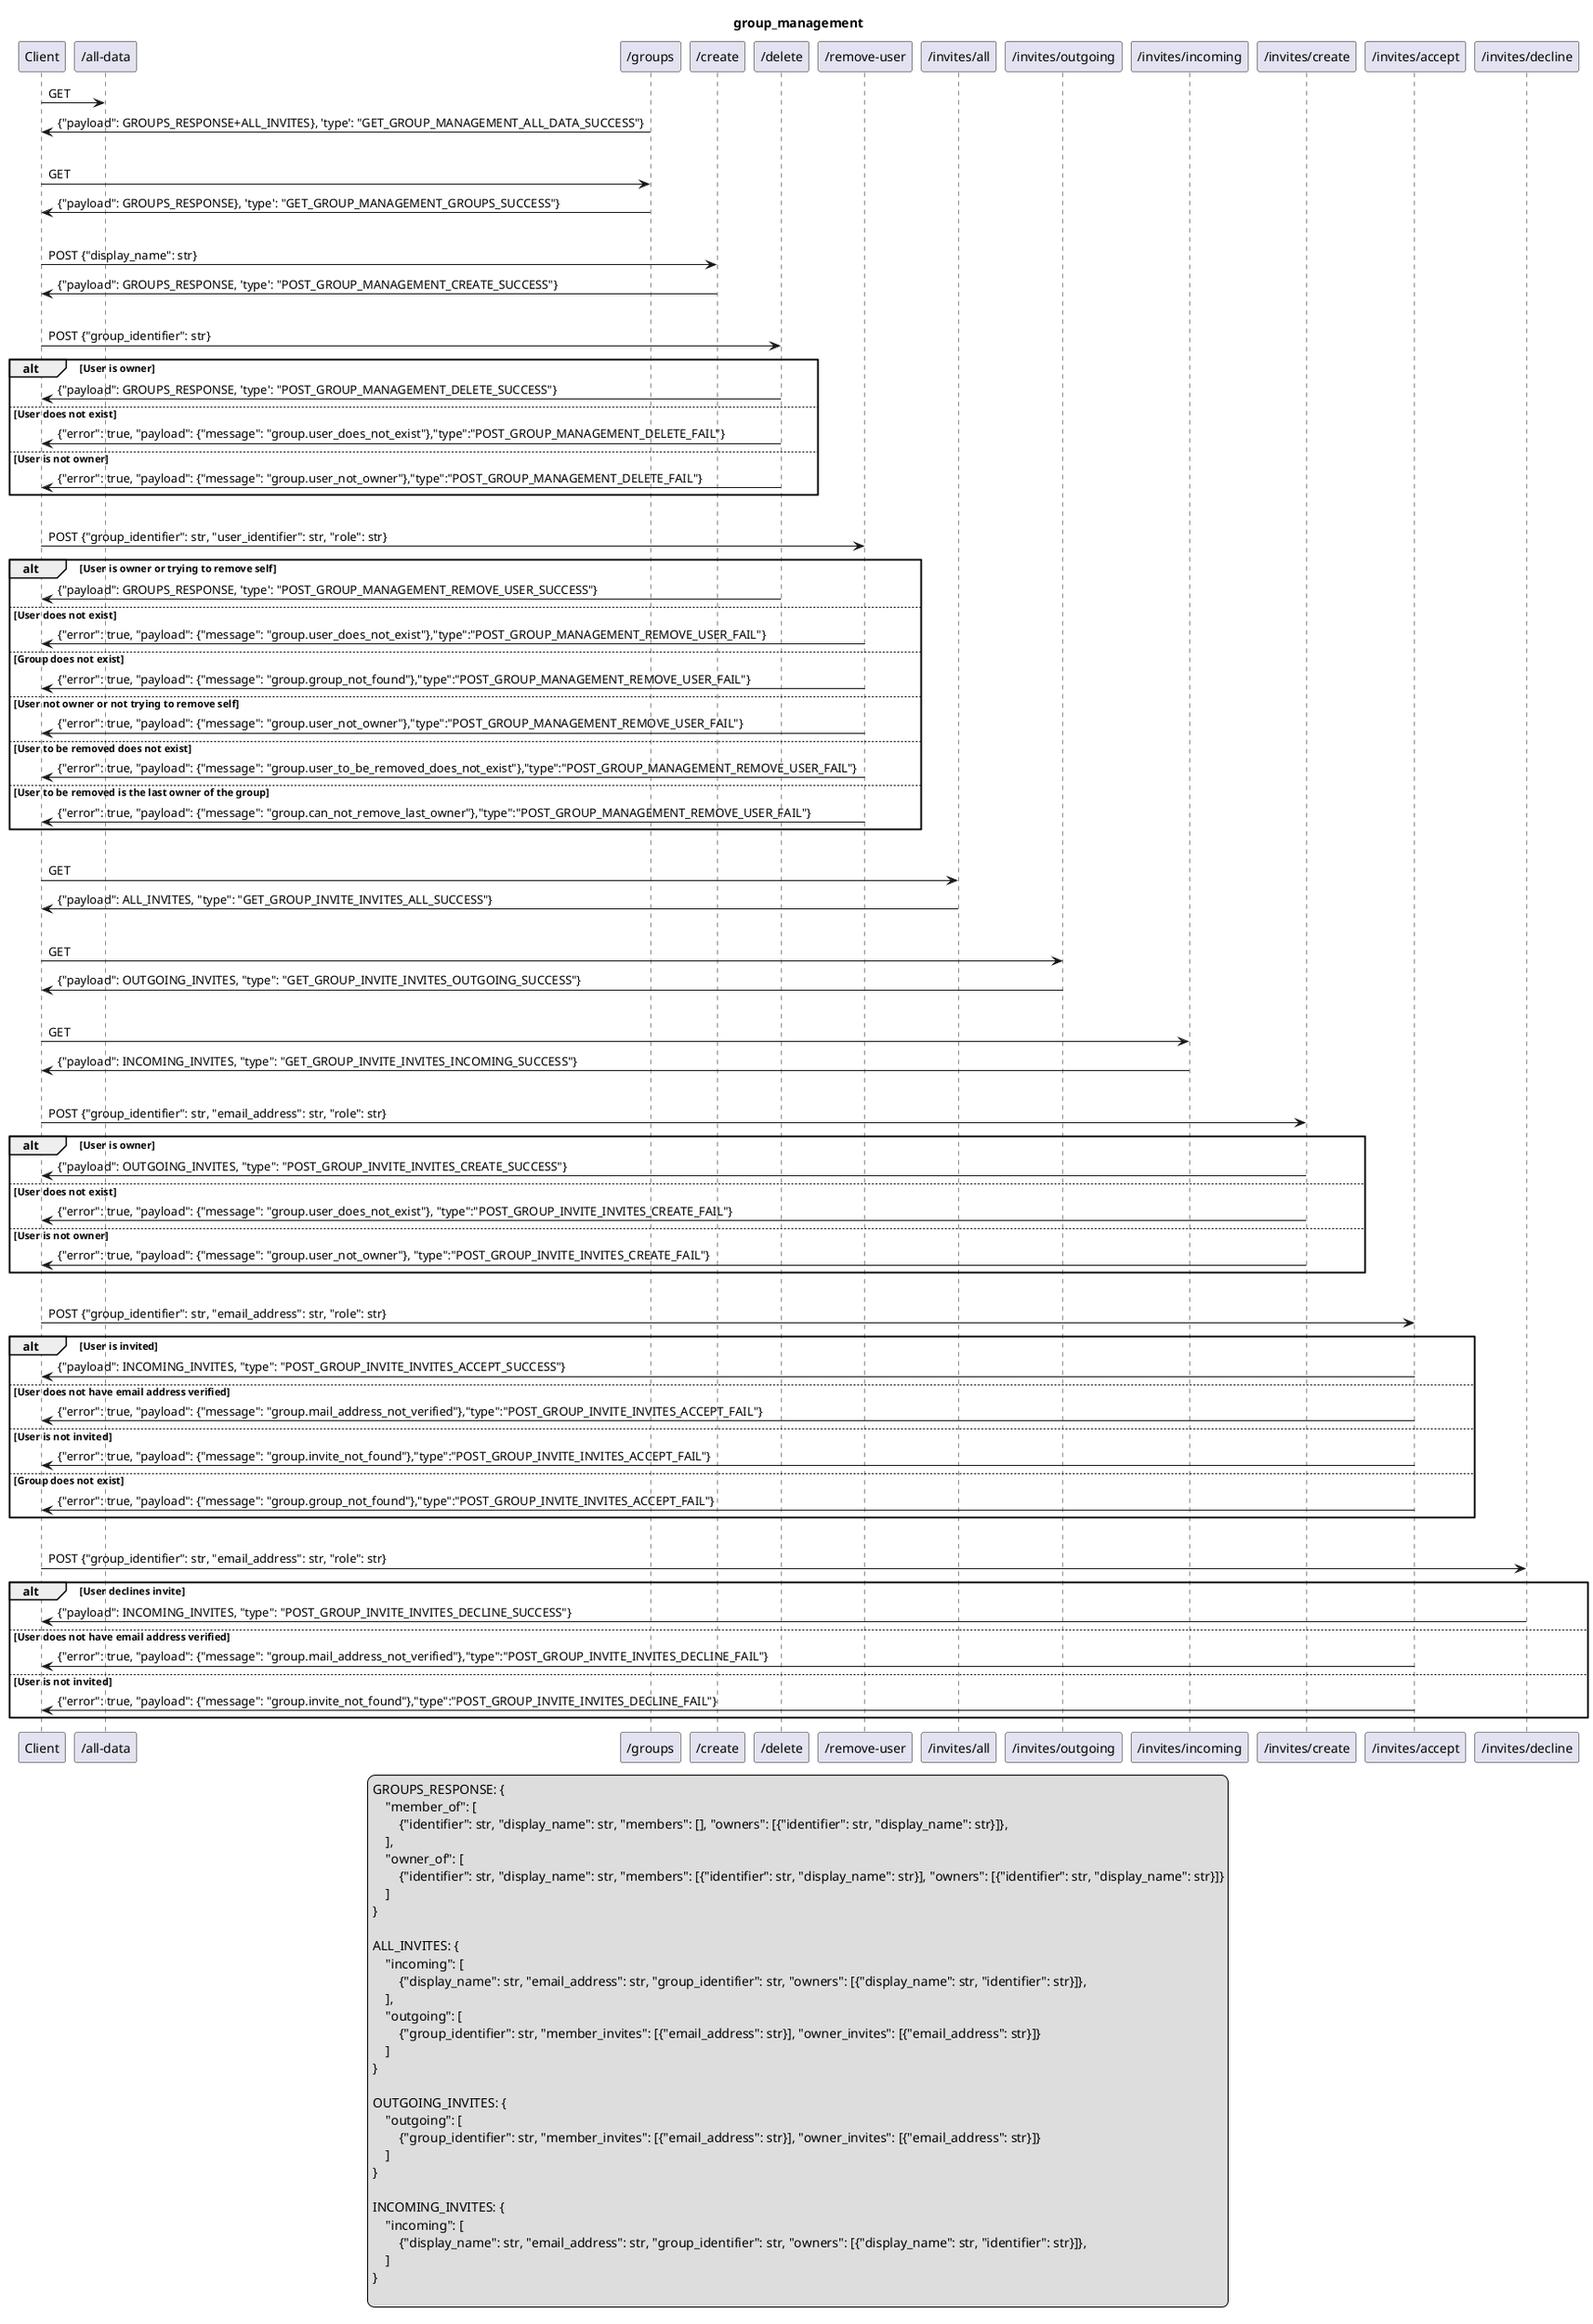 @startuml

title group_management

legend
    GROUPS_RESPONSE: {
        "member_of": [
            {"identifier": str, "display_name": str, "members": [], "owners": [{"identifier": str, "display_name": str}]},
        ],
        "owner_of": [
            {"identifier": str, "display_name": str, "members": [{"identifier": str, "display_name": str}], "owners": [{"identifier": str, "display_name": str}]}
        ]
    }

    ALL_INVITES: {
        "incoming": [
            {"display_name": str, "email_address": str, "group_identifier": str, "owners": [{"display_name": str, "identifier": str}]},
        ],
        "outgoing": [
            {"group_identifier": str, "member_invites": [{"email_address": str}], "owner_invites": [{"email_address": str}]}
        ]
    }

    OUTGOING_INVITES: {
        "outgoing": [
            {"group_identifier": str, "member_invites": [{"email_address": str}], "owner_invites": [{"email_address": str}]}
        ]
    }

    INCOMING_INVITES: {
        "incoming": [
            {"display_name": str, "email_address": str, "group_identifier": str, "owners": [{"display_name": str, "identifier": str}]},
        ]
    }

end legend
Client->"/all-data": GET
"/groups"->Client: {"payload": GROUPS_RESPONSE+ALL_INVITES}, 'type': "GET_GROUP_MANAGEMENT_ALL_DATA_SUCCESS"}
|||
Client->"/groups": GET
"/groups"->Client: {"payload": GROUPS_RESPONSE}, 'type': "GET_GROUP_MANAGEMENT_GROUPS_SUCCESS"}
|||
Client->"/create": POST {"display_name": str}
"/create"->Client: {"payload": GROUPS_RESPONSE, 'type': "POST_GROUP_MANAGEMENT_CREATE_SUCCESS"}
|||
Client->"/delete": POST {"group_identifier": str}
alt User is owner
    "/delete"->Client: {"payload": GROUPS_RESPONSE, 'type': "POST_GROUP_MANAGEMENT_DELETE_SUCCESS"}
else User does not exist
    "/delete"->Client: {"error": true, "payload": {"message": "group.user_does_not_exist"},"type":"POST_GROUP_MANAGEMENT_DELETE_FAIL"}
else User is not owner
    "/delete"->Client: {"error": true, "payload": {"message": "group.user_not_owner"},"type":"POST_GROUP_MANAGEMENT_DELETE_FAIL"}
end
|||
Client->"/remove-user": POST {"group_identifier": str, "user_identifier": str, "role": str}
alt User is owner or trying to remove self
    "/delete"->Client: {"payload": GROUPS_RESPONSE, 'type': "POST_GROUP_MANAGEMENT_REMOVE_USER_SUCCESS"}
else User does not exist
    "/remove-user"->Client: {"error": true, "payload": {"message": "group.user_does_not_exist"},"type":"POST_GROUP_MANAGEMENT_REMOVE_USER_FAIL"}
else Group does not exist
    "/remove-user"->Client: {"error": true, "payload": {"message": "group.group_not_found"},"type":"POST_GROUP_MANAGEMENT_REMOVE_USER_FAIL"}
else User not owner or not trying to remove self
    "/remove-user"->Client: {"error": true, "payload": {"message": "group.user_not_owner"},"type":"POST_GROUP_MANAGEMENT_REMOVE_USER_FAIL"}
else User to be removed does not exist
    "/remove-user"->Client: {"error": true, "payload": {"message": "group.user_to_be_removed_does_not_exist"},"type":"POST_GROUP_MANAGEMENT_REMOVE_USER_FAIL"}
else User to be removed is the last owner of the group
    "/remove-user"->Client: {"error": true, "payload": {"message": "group.can_not_remove_last_owner"},"type":"POST_GROUP_MANAGEMENT_REMOVE_USER_FAIL"}
end
|||
Client->"/invites/all": GET
"/invites/all"->Client: {"payload": ALL_INVITES, "type": "GET_GROUP_INVITE_INVITES_ALL_SUCCESS"}
|||
Client->"/invites/outgoing": GET
"/invites/outgoing"->Client: {"payload": OUTGOING_INVITES, "type": "GET_GROUP_INVITE_INVITES_OUTGOING_SUCCESS"}
|||
Client->"/invites/incoming": GET
"/invites/incoming"->Client: {"payload": INCOMING_INVITES, "type": "GET_GROUP_INVITE_INVITES_INCOMING_SUCCESS"}
|||
Client->"/invites/create": POST {"group_identifier": str, "email_address": str, "role": str}
alt User is owner
    "/invites/create"->Client: {"payload": OUTGOING_INVITES, "type": "POST_GROUP_INVITE_INVITES_CREATE_SUCCESS"}
else User does not exist
    "/invites/create"->Client: {"error": true, "payload": {"message": "group.user_does_not_exist"}, "type":"POST_GROUP_INVITE_INVITES_CREATE_FAIL"}
else User is not owner
    "/invites/create"->Client: {"error": true, "payload": {"message": "group.user_not_owner"}, "type":"POST_GROUP_INVITE_INVITES_CREATE_FAIL"}
end
|||
Client->"/invites/accept": POST {"group_identifier": str, "email_address": str, "role": str}
alt User is invited
    "/invites/accept"->Client: {"payload": INCOMING_INVITES, "type": "POST_GROUP_INVITE_INVITES_ACCEPT_SUCCESS"}
else User does not have email address verified
    "/invites/accept"->Client: {"error": true, "payload": {"message": "group.mail_address_not_verified"},"type":"POST_GROUP_INVITE_INVITES_ACCEPT_FAIL"}
else User is not invited
    "/invites/accept"->Client: {"error": true, "payload": {"message": "group.invite_not_found"},"type":"POST_GROUP_INVITE_INVITES_ACCEPT_FAIL"}
else Group does not exist
    "/invites/accept"->Client: {"error": true, "payload": {"message": "group.group_not_found"},"type":"POST_GROUP_INVITE_INVITES_ACCEPT_FAIL"}
end
|||
Client->"/invites/decline": POST {"group_identifier": str, "email_address": str, "role": str}
alt User declines invite
    "/invites/decline"->Client: {"payload": INCOMING_INVITES, "type": "POST_GROUP_INVITE_INVITES_DECLINE_SUCCESS"}
else User does not have email address verified
    "/invites/accept"->Client: {"error": true, "payload": {"message": "group.mail_address_not_verified"},"type":"POST_GROUP_INVITE_INVITES_DECLINE_FAIL"}
else User is not invited
    "/invites/accept"->Client: {"error": true, "payload": {"message": "group.invite_not_found"},"type":"POST_GROUP_INVITE_INVITES_DECLINE_FAIL"}
end
@enduml

